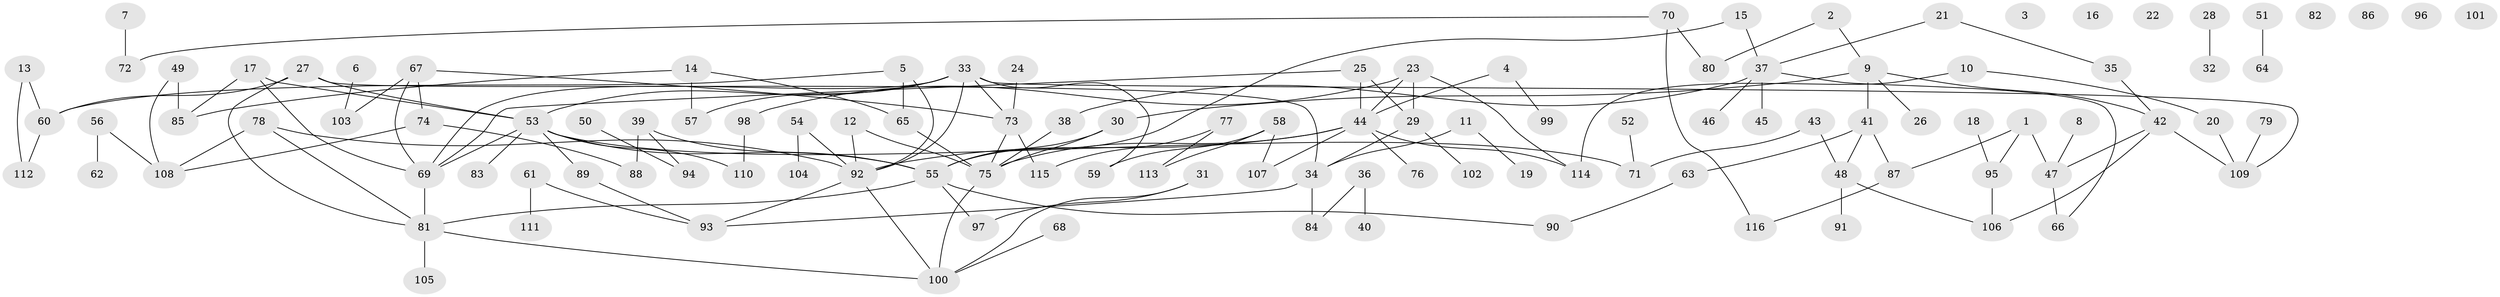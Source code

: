 // coarse degree distribution, {0: 0.2647058823529412, 2: 0.11764705882352941, 1: 0.38235294117647056, 5: 0.08823529411764706, 6: 0.058823529411764705, 3: 0.058823529411764705, 14: 0.029411764705882353}
// Generated by graph-tools (version 1.1) at 2025/43/03/04/25 21:43:42]
// undirected, 116 vertices, 146 edges
graph export_dot {
graph [start="1"]
  node [color=gray90,style=filled];
  1;
  2;
  3;
  4;
  5;
  6;
  7;
  8;
  9;
  10;
  11;
  12;
  13;
  14;
  15;
  16;
  17;
  18;
  19;
  20;
  21;
  22;
  23;
  24;
  25;
  26;
  27;
  28;
  29;
  30;
  31;
  32;
  33;
  34;
  35;
  36;
  37;
  38;
  39;
  40;
  41;
  42;
  43;
  44;
  45;
  46;
  47;
  48;
  49;
  50;
  51;
  52;
  53;
  54;
  55;
  56;
  57;
  58;
  59;
  60;
  61;
  62;
  63;
  64;
  65;
  66;
  67;
  68;
  69;
  70;
  71;
  72;
  73;
  74;
  75;
  76;
  77;
  78;
  79;
  80;
  81;
  82;
  83;
  84;
  85;
  86;
  87;
  88;
  89;
  90;
  91;
  92;
  93;
  94;
  95;
  96;
  97;
  98;
  99;
  100;
  101;
  102;
  103;
  104;
  105;
  106;
  107;
  108;
  109;
  110;
  111;
  112;
  113;
  114;
  115;
  116;
  1 -- 47;
  1 -- 87;
  1 -- 95;
  2 -- 9;
  2 -- 80;
  4 -- 44;
  4 -- 99;
  5 -- 60;
  5 -- 65;
  5 -- 92;
  6 -- 103;
  7 -- 72;
  8 -- 47;
  9 -- 26;
  9 -- 30;
  9 -- 41;
  9 -- 42;
  10 -- 20;
  10 -- 114;
  11 -- 19;
  11 -- 34;
  12 -- 75;
  12 -- 92;
  13 -- 60;
  13 -- 112;
  14 -- 57;
  14 -- 65;
  14 -- 85;
  15 -- 37;
  15 -- 55;
  17 -- 53;
  17 -- 69;
  17 -- 85;
  18 -- 95;
  20 -- 109;
  21 -- 35;
  21 -- 37;
  23 -- 29;
  23 -- 44;
  23 -- 98;
  23 -- 114;
  24 -- 73;
  25 -- 29;
  25 -- 44;
  25 -- 69;
  27 -- 34;
  27 -- 53;
  27 -- 60;
  27 -- 81;
  28 -- 32;
  29 -- 34;
  29 -- 102;
  30 -- 55;
  30 -- 75;
  31 -- 97;
  31 -- 100;
  33 -- 53;
  33 -- 57;
  33 -- 59;
  33 -- 69;
  33 -- 73;
  33 -- 92;
  33 -- 109;
  34 -- 84;
  34 -- 93;
  35 -- 42;
  36 -- 40;
  36 -- 84;
  37 -- 38;
  37 -- 45;
  37 -- 46;
  37 -- 66;
  38 -- 75;
  39 -- 55;
  39 -- 88;
  39 -- 94;
  41 -- 48;
  41 -- 63;
  41 -- 87;
  42 -- 47;
  42 -- 106;
  42 -- 109;
  43 -- 48;
  43 -- 71;
  44 -- 75;
  44 -- 76;
  44 -- 92;
  44 -- 107;
  44 -- 114;
  47 -- 66;
  48 -- 91;
  48 -- 106;
  49 -- 85;
  49 -- 108;
  50 -- 94;
  51 -- 64;
  52 -- 71;
  53 -- 55;
  53 -- 69;
  53 -- 71;
  53 -- 83;
  53 -- 89;
  53 -- 110;
  54 -- 92;
  54 -- 104;
  55 -- 81;
  55 -- 90;
  55 -- 97;
  56 -- 62;
  56 -- 108;
  58 -- 59;
  58 -- 107;
  58 -- 113;
  60 -- 112;
  61 -- 93;
  61 -- 111;
  63 -- 90;
  65 -- 75;
  67 -- 69;
  67 -- 73;
  67 -- 74;
  67 -- 103;
  68 -- 100;
  69 -- 81;
  70 -- 72;
  70 -- 80;
  70 -- 116;
  73 -- 75;
  73 -- 115;
  74 -- 88;
  74 -- 108;
  75 -- 100;
  77 -- 113;
  77 -- 115;
  78 -- 81;
  78 -- 92;
  78 -- 108;
  79 -- 109;
  81 -- 100;
  81 -- 105;
  87 -- 116;
  89 -- 93;
  92 -- 93;
  92 -- 100;
  95 -- 106;
  98 -- 110;
}
